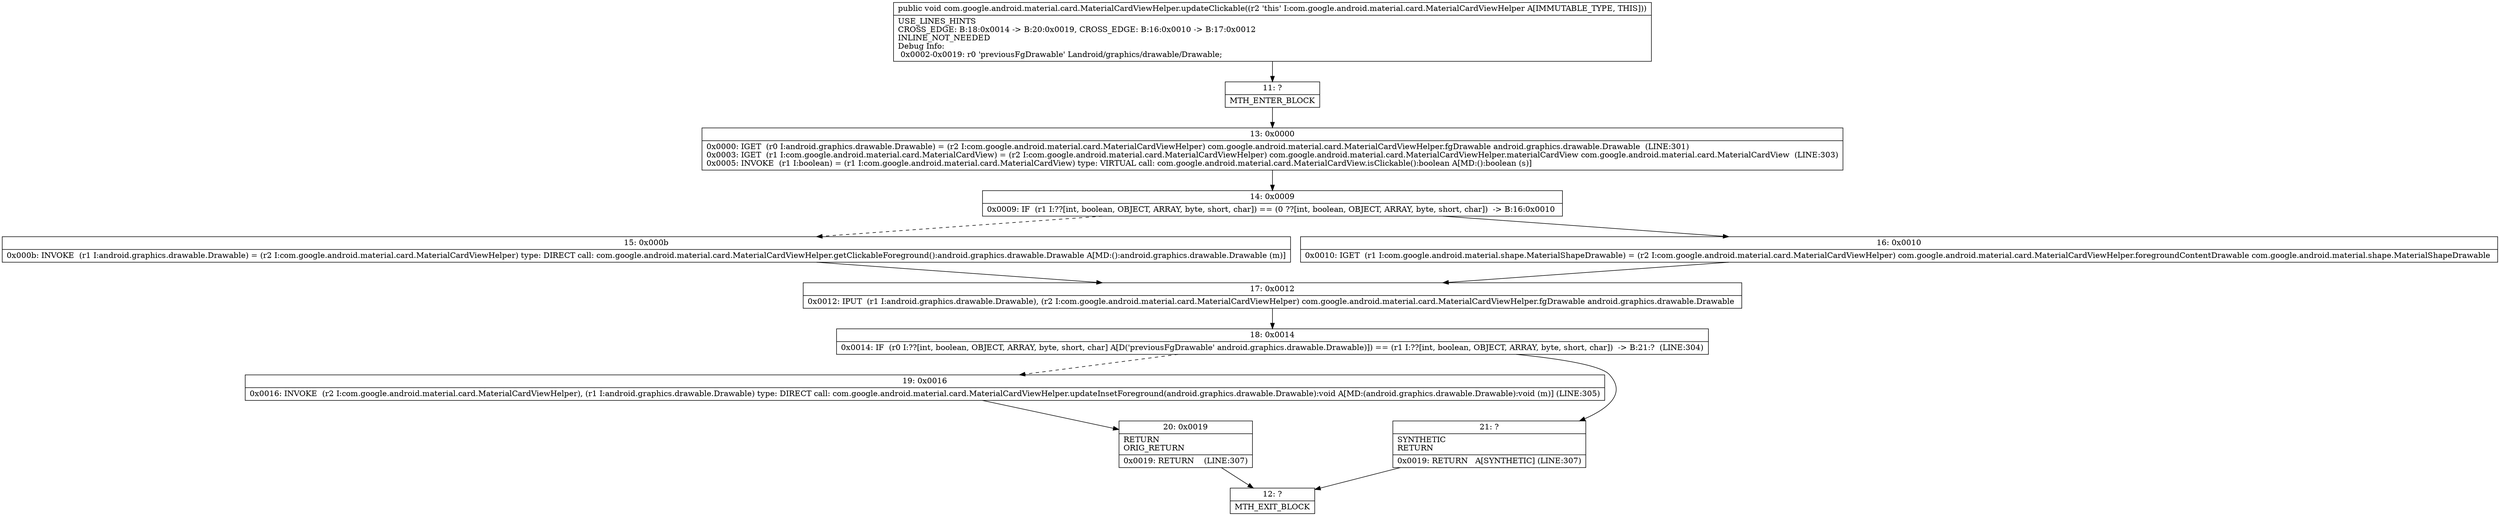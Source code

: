 digraph "CFG forcom.google.android.material.card.MaterialCardViewHelper.updateClickable()V" {
Node_11 [shape=record,label="{11\:\ ?|MTH_ENTER_BLOCK\l}"];
Node_13 [shape=record,label="{13\:\ 0x0000|0x0000: IGET  (r0 I:android.graphics.drawable.Drawable) = (r2 I:com.google.android.material.card.MaterialCardViewHelper) com.google.android.material.card.MaterialCardViewHelper.fgDrawable android.graphics.drawable.Drawable  (LINE:301)\l0x0003: IGET  (r1 I:com.google.android.material.card.MaterialCardView) = (r2 I:com.google.android.material.card.MaterialCardViewHelper) com.google.android.material.card.MaterialCardViewHelper.materialCardView com.google.android.material.card.MaterialCardView  (LINE:303)\l0x0005: INVOKE  (r1 I:boolean) = (r1 I:com.google.android.material.card.MaterialCardView) type: VIRTUAL call: com.google.android.material.card.MaterialCardView.isClickable():boolean A[MD:():boolean (s)]\l}"];
Node_14 [shape=record,label="{14\:\ 0x0009|0x0009: IF  (r1 I:??[int, boolean, OBJECT, ARRAY, byte, short, char]) == (0 ??[int, boolean, OBJECT, ARRAY, byte, short, char])  \-\> B:16:0x0010 \l}"];
Node_15 [shape=record,label="{15\:\ 0x000b|0x000b: INVOKE  (r1 I:android.graphics.drawable.Drawable) = (r2 I:com.google.android.material.card.MaterialCardViewHelper) type: DIRECT call: com.google.android.material.card.MaterialCardViewHelper.getClickableForeground():android.graphics.drawable.Drawable A[MD:():android.graphics.drawable.Drawable (m)]\l}"];
Node_17 [shape=record,label="{17\:\ 0x0012|0x0012: IPUT  (r1 I:android.graphics.drawable.Drawable), (r2 I:com.google.android.material.card.MaterialCardViewHelper) com.google.android.material.card.MaterialCardViewHelper.fgDrawable android.graphics.drawable.Drawable \l}"];
Node_18 [shape=record,label="{18\:\ 0x0014|0x0014: IF  (r0 I:??[int, boolean, OBJECT, ARRAY, byte, short, char] A[D('previousFgDrawable' android.graphics.drawable.Drawable)]) == (r1 I:??[int, boolean, OBJECT, ARRAY, byte, short, char])  \-\> B:21:?  (LINE:304)\l}"];
Node_19 [shape=record,label="{19\:\ 0x0016|0x0016: INVOKE  (r2 I:com.google.android.material.card.MaterialCardViewHelper), (r1 I:android.graphics.drawable.Drawable) type: DIRECT call: com.google.android.material.card.MaterialCardViewHelper.updateInsetForeground(android.graphics.drawable.Drawable):void A[MD:(android.graphics.drawable.Drawable):void (m)] (LINE:305)\l}"];
Node_20 [shape=record,label="{20\:\ 0x0019|RETURN\lORIG_RETURN\l|0x0019: RETURN    (LINE:307)\l}"];
Node_12 [shape=record,label="{12\:\ ?|MTH_EXIT_BLOCK\l}"];
Node_21 [shape=record,label="{21\:\ ?|SYNTHETIC\lRETURN\l|0x0019: RETURN   A[SYNTHETIC] (LINE:307)\l}"];
Node_16 [shape=record,label="{16\:\ 0x0010|0x0010: IGET  (r1 I:com.google.android.material.shape.MaterialShapeDrawable) = (r2 I:com.google.android.material.card.MaterialCardViewHelper) com.google.android.material.card.MaterialCardViewHelper.foregroundContentDrawable com.google.android.material.shape.MaterialShapeDrawable \l}"];
MethodNode[shape=record,label="{public void com.google.android.material.card.MaterialCardViewHelper.updateClickable((r2 'this' I:com.google.android.material.card.MaterialCardViewHelper A[IMMUTABLE_TYPE, THIS]))  | USE_LINES_HINTS\lCROSS_EDGE: B:18:0x0014 \-\> B:20:0x0019, CROSS_EDGE: B:16:0x0010 \-\> B:17:0x0012\lINLINE_NOT_NEEDED\lDebug Info:\l  0x0002\-0x0019: r0 'previousFgDrawable' Landroid\/graphics\/drawable\/Drawable;\l}"];
MethodNode -> Node_11;Node_11 -> Node_13;
Node_13 -> Node_14;
Node_14 -> Node_15[style=dashed];
Node_14 -> Node_16;
Node_15 -> Node_17;
Node_17 -> Node_18;
Node_18 -> Node_19[style=dashed];
Node_18 -> Node_21;
Node_19 -> Node_20;
Node_20 -> Node_12;
Node_21 -> Node_12;
Node_16 -> Node_17;
}

